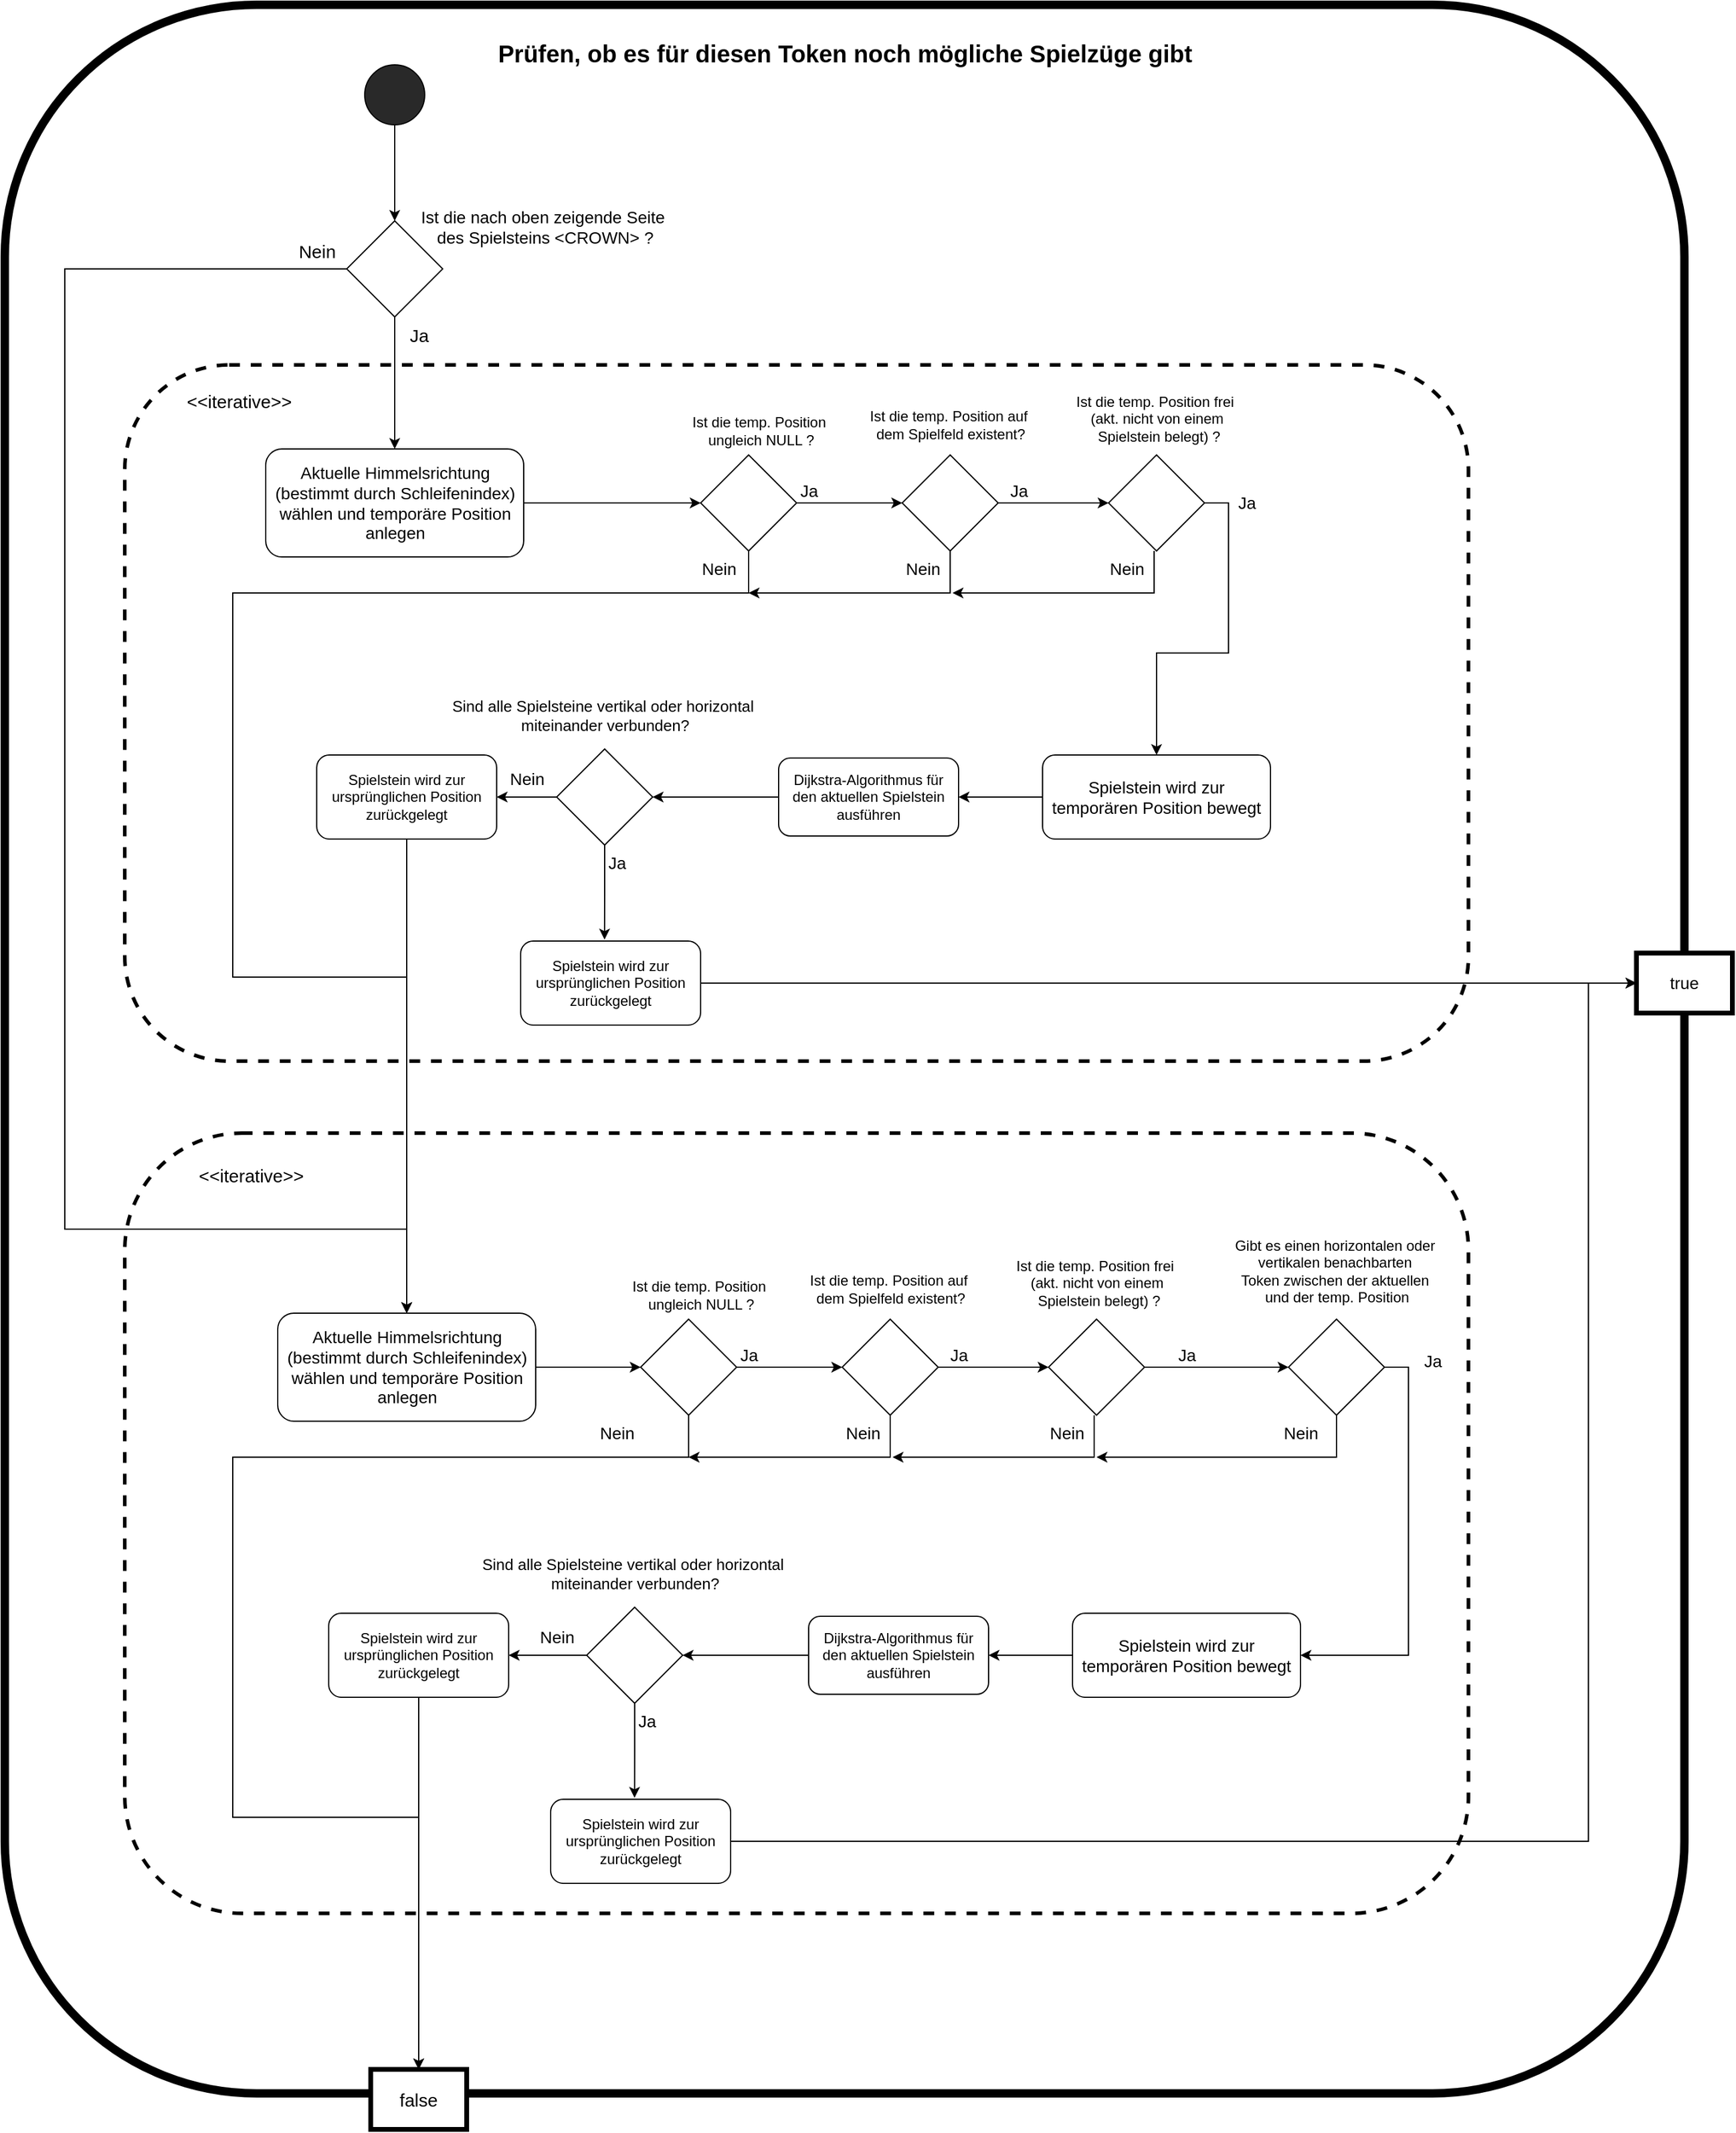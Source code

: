 <mxfile version="23.1.5" type="github">
  <diagram name="Seite-1" id="RFwwwBl6lyMIA-A_7-fm">
    <mxGraphModel dx="3585" dy="1935" grid="1" gridSize="10" guides="1" tooltips="1" connect="1" arrows="1" fold="1" page="1" pageScale="1" pageWidth="3300" pageHeight="2339" math="0" shadow="0">
      <root>
        <mxCell id="0" />
        <mxCell id="1" parent="0" />
        <mxCell id="magacXwGu4uWmQ3Y1Zsf-129" value="" style="rounded=1;whiteSpace=wrap;html=1;fillColor=none;strokeWidth=7;" parent="1" vertex="1">
          <mxGeometry x="480" y="70" width="1400" height="1740" as="geometry" />
        </mxCell>
        <mxCell id="magacXwGu4uWmQ3Y1Zsf-6" value="" style="rounded=1;whiteSpace=wrap;html=1;fillColor=none;dashed=1;strokeWidth=3;" parent="1" vertex="1">
          <mxGeometry x="580" y="370" width="1120" height="580" as="geometry" />
        </mxCell>
        <mxCell id="magacXwGu4uWmQ3Y1Zsf-5" style="edgeStyle=orthogonalEdgeStyle;rounded=0;orthogonalLoop=1;jettySize=auto;html=1;exitX=0.5;exitY=1;exitDx=0;exitDy=0;entryX=0.5;entryY=0;entryDx=0;entryDy=0;" parent="1" source="magacXwGu4uWmQ3Y1Zsf-1" target="magacXwGu4uWmQ3Y1Zsf-2" edge="1">
          <mxGeometry relative="1" as="geometry" />
        </mxCell>
        <mxCell id="magacXwGu4uWmQ3Y1Zsf-1" value="" style="ellipse;whiteSpace=wrap;html=1;aspect=fixed;fillColor=#292929;" parent="1" vertex="1">
          <mxGeometry x="780" y="120" width="50" height="50" as="geometry" />
        </mxCell>
        <mxCell id="magacXwGu4uWmQ3Y1Zsf-48" style="edgeStyle=orthogonalEdgeStyle;rounded=0;orthogonalLoop=1;jettySize=auto;html=1;exitX=0.5;exitY=1;exitDx=0;exitDy=0;" parent="1" source="magacXwGu4uWmQ3Y1Zsf-2" target="magacXwGu4uWmQ3Y1Zsf-11" edge="1">
          <mxGeometry relative="1" as="geometry" />
        </mxCell>
        <mxCell id="h4AsEunJLXNe7UgM9yFn-2" style="edgeStyle=orthogonalEdgeStyle;rounded=0;orthogonalLoop=1;jettySize=auto;html=1;exitX=0;exitY=0.5;exitDx=0;exitDy=0;entryX=0.5;entryY=0;entryDx=0;entryDy=0;" edge="1" parent="1" source="magacXwGu4uWmQ3Y1Zsf-2" target="magacXwGu4uWmQ3Y1Zsf-72">
          <mxGeometry relative="1" as="geometry">
            <Array as="points">
              <mxPoint x="530" y="290" />
              <mxPoint x="530" y="1090" />
              <mxPoint x="815" y="1090" />
            </Array>
          </mxGeometry>
        </mxCell>
        <mxCell id="magacXwGu4uWmQ3Y1Zsf-2" value="" style="rhombus;whiteSpace=wrap;html=1;" parent="1" vertex="1">
          <mxGeometry x="765" y="250" width="80" height="80" as="geometry" />
        </mxCell>
        <mxCell id="magacXwGu4uWmQ3Y1Zsf-3" value="&lt;div&gt;&lt;font style=&quot;font-size: 14px;&quot;&gt;Ist die nach oben zeigende Seite&amp;nbsp;&lt;/font&gt;&lt;/div&gt;&lt;div&gt;&lt;font style=&quot;font-size: 14px;&quot;&gt;des Spielsteins &amp;lt;CROWN&amp;gt; ?&lt;/font&gt;&lt;/div&gt;" style="text;html=1;align=center;verticalAlign=middle;resizable=0;points=[];autosize=1;strokeColor=none;fillColor=none;" parent="1" vertex="1">
          <mxGeometry x="815" y="230" width="230" height="50" as="geometry" />
        </mxCell>
        <mxCell id="magacXwGu4uWmQ3Y1Zsf-10" value="&lt;font style=&quot;font-size: 15px;&quot;&gt;&amp;lt;&amp;lt;iterative&amp;gt;&amp;gt;&lt;/font&gt;" style="text;html=1;align=center;verticalAlign=middle;resizable=0;points=[];autosize=1;strokeColor=none;fillColor=none;" parent="1" vertex="1">
          <mxGeometry x="620" y="385" width="110" height="30" as="geometry" />
        </mxCell>
        <mxCell id="magacXwGu4uWmQ3Y1Zsf-19" style="edgeStyle=orthogonalEdgeStyle;rounded=0;orthogonalLoop=1;jettySize=auto;html=1;exitX=1;exitY=0.5;exitDx=0;exitDy=0;" parent="1" source="magacXwGu4uWmQ3Y1Zsf-11" target="magacXwGu4uWmQ3Y1Zsf-13" edge="1">
          <mxGeometry relative="1" as="geometry" />
        </mxCell>
        <mxCell id="magacXwGu4uWmQ3Y1Zsf-11" value="&lt;font style=&quot;font-size: 14px;&quot;&gt;Aktuelle Himmelsrichtung (bestimmt durch Schleifenindex) wählen und temporäre Position anlegen&lt;br&gt;&lt;/font&gt;" style="rounded=1;whiteSpace=wrap;html=1;" parent="1" vertex="1">
          <mxGeometry x="697.5" y="440" width="215" height="90" as="geometry" />
        </mxCell>
        <mxCell id="magacXwGu4uWmQ3Y1Zsf-20" style="edgeStyle=orthogonalEdgeStyle;rounded=0;orthogonalLoop=1;jettySize=auto;html=1;exitX=1;exitY=0.5;exitDx=0;exitDy=0;entryX=0;entryY=0.5;entryDx=0;entryDy=0;" parent="1" source="magacXwGu4uWmQ3Y1Zsf-13" target="magacXwGu4uWmQ3Y1Zsf-15" edge="1">
          <mxGeometry relative="1" as="geometry" />
        </mxCell>
        <mxCell id="magacXwGu4uWmQ3Y1Zsf-73" style="edgeStyle=orthogonalEdgeStyle;rounded=0;orthogonalLoop=1;jettySize=auto;html=1;exitX=0.5;exitY=1;exitDx=0;exitDy=0;entryX=0.5;entryY=0;entryDx=0;entryDy=0;" parent="1" source="magacXwGu4uWmQ3Y1Zsf-13" target="magacXwGu4uWmQ3Y1Zsf-72" edge="1">
          <mxGeometry relative="1" as="geometry">
            <Array as="points">
              <mxPoint x="1100" y="560" />
              <mxPoint x="670" y="560" />
              <mxPoint x="670" y="880" />
              <mxPoint x="815" y="880" />
            </Array>
          </mxGeometry>
        </mxCell>
        <mxCell id="magacXwGu4uWmQ3Y1Zsf-13" value="" style="rhombus;whiteSpace=wrap;html=1;" parent="1" vertex="1">
          <mxGeometry x="1060" y="445" width="80" height="80" as="geometry" />
        </mxCell>
        <mxCell id="magacXwGu4uWmQ3Y1Zsf-21" style="edgeStyle=orthogonalEdgeStyle;rounded=0;orthogonalLoop=1;jettySize=auto;html=1;exitX=1;exitY=0.5;exitDx=0;exitDy=0;entryX=0;entryY=0.5;entryDx=0;entryDy=0;" parent="1" source="magacXwGu4uWmQ3Y1Zsf-15" target="magacXwGu4uWmQ3Y1Zsf-16" edge="1">
          <mxGeometry relative="1" as="geometry" />
        </mxCell>
        <mxCell id="magacXwGu4uWmQ3Y1Zsf-15" value="" style="rhombus;whiteSpace=wrap;html=1;" parent="1" vertex="1">
          <mxGeometry x="1228" y="445" width="80" height="80" as="geometry" />
        </mxCell>
        <mxCell id="magacXwGu4uWmQ3Y1Zsf-26" style="edgeStyle=orthogonalEdgeStyle;rounded=0;orthogonalLoop=1;jettySize=auto;html=1;exitX=1;exitY=0.5;exitDx=0;exitDy=0;" parent="1" source="magacXwGu4uWmQ3Y1Zsf-16" target="magacXwGu4uWmQ3Y1Zsf-22" edge="1">
          <mxGeometry relative="1" as="geometry" />
        </mxCell>
        <mxCell id="magacXwGu4uWmQ3Y1Zsf-16" value="" style="rhombus;whiteSpace=wrap;html=1;" parent="1" vertex="1">
          <mxGeometry x="1400" y="445" width="80" height="80" as="geometry" />
        </mxCell>
        <mxCell id="magacXwGu4uWmQ3Y1Zsf-25" style="edgeStyle=orthogonalEdgeStyle;rounded=0;orthogonalLoop=1;jettySize=auto;html=1;exitX=0;exitY=0.5;exitDx=0;exitDy=0;entryX=1;entryY=0.5;entryDx=0;entryDy=0;" parent="1" source="magacXwGu4uWmQ3Y1Zsf-22" target="magacXwGu4uWmQ3Y1Zsf-23" edge="1">
          <mxGeometry relative="1" as="geometry" />
        </mxCell>
        <mxCell id="magacXwGu4uWmQ3Y1Zsf-22" value="&lt;font style=&quot;font-size: 14px;&quot;&gt;Spielstein wird zur temporären Position bewegt&lt;br&gt;&lt;/font&gt;" style="rounded=1;whiteSpace=wrap;html=1;" parent="1" vertex="1">
          <mxGeometry x="1345" y="695" width="190" height="70" as="geometry" />
        </mxCell>
        <mxCell id="magacXwGu4uWmQ3Y1Zsf-23" value="Dijkstra-Algorithmus für den aktuellen Spielstein ausführen" style="rounded=1;whiteSpace=wrap;html=1;" parent="1" vertex="1">
          <mxGeometry x="1125" y="697.5" width="150" height="65" as="geometry" />
        </mxCell>
        <mxCell id="magacXwGu4uWmQ3Y1Zsf-39" style="edgeStyle=orthogonalEdgeStyle;rounded=0;orthogonalLoop=1;jettySize=auto;html=1;exitX=0;exitY=0.5;exitDx=0;exitDy=0;entryX=1;entryY=0.5;entryDx=0;entryDy=0;" parent="1" source="magacXwGu4uWmQ3Y1Zsf-27" target="magacXwGu4uWmQ3Y1Zsf-38" edge="1">
          <mxGeometry relative="1" as="geometry" />
        </mxCell>
        <mxCell id="magacXwGu4uWmQ3Y1Zsf-27" value="" style="rhombus;whiteSpace=wrap;html=1;" parent="1" vertex="1">
          <mxGeometry x="940" y="690" width="80" height="80" as="geometry" />
        </mxCell>
        <mxCell id="magacXwGu4uWmQ3Y1Zsf-28" style="edgeStyle=orthogonalEdgeStyle;rounded=0;orthogonalLoop=1;jettySize=auto;html=1;exitX=0;exitY=0.5;exitDx=0;exitDy=0;" parent="1" source="magacXwGu4uWmQ3Y1Zsf-23" edge="1">
          <mxGeometry relative="1" as="geometry">
            <mxPoint x="1020" y="730" as="targetPoint" />
          </mxGeometry>
        </mxCell>
        <mxCell id="magacXwGu4uWmQ3Y1Zsf-29" value="&lt;font style=&quot;font-size: 14px;&quot;&gt;true&lt;/font&gt;" style="rounded=0;whiteSpace=wrap;html=1;strokeWidth=4;" parent="1" vertex="1">
          <mxGeometry x="1840" y="860" width="80" height="50" as="geometry" />
        </mxCell>
        <mxCell id="magacXwGu4uWmQ3Y1Zsf-30" value="&lt;div&gt;Ist die temp. Position&amp;nbsp;&lt;/div&gt;&lt;div&gt;ungleich NULL ?&lt;/div&gt;" style="text;html=1;align=center;verticalAlign=middle;resizable=0;points=[];autosize=1;strokeColor=none;fillColor=none;" parent="1" vertex="1">
          <mxGeometry x="1040" y="405" width="140" height="40" as="geometry" />
        </mxCell>
        <mxCell id="magacXwGu4uWmQ3Y1Zsf-31" value="&lt;div&gt;Ist die temp. Position auf&amp;nbsp;&lt;/div&gt;&lt;div&gt;dem Spielfeld existent?&lt;/div&gt;" style="text;html=1;align=center;verticalAlign=middle;resizable=0;points=[];autosize=1;strokeColor=none;fillColor=none;" parent="1" vertex="1">
          <mxGeometry x="1188" y="400" width="160" height="40" as="geometry" />
        </mxCell>
        <mxCell id="magacXwGu4uWmQ3Y1Zsf-32" value="&lt;div&gt;Ist die temp. Position frei&amp;nbsp;&lt;/div&gt;&lt;div&gt;(akt. nicht von einem&lt;/div&gt;&lt;div&gt;&amp;nbsp;Spielstein belegt) ?&lt;/div&gt;" style="text;html=1;align=center;verticalAlign=middle;resizable=0;points=[];autosize=1;strokeColor=none;fillColor=none;" parent="1" vertex="1">
          <mxGeometry x="1360" y="385" width="160" height="60" as="geometry" />
        </mxCell>
        <mxCell id="magacXwGu4uWmQ3Y1Zsf-33" value="&lt;font style=&quot;font-size: 14px;&quot;&gt;Ja&lt;/font&gt;" style="text;html=1;align=center;verticalAlign=middle;resizable=0;points=[];autosize=1;strokeColor=none;fillColor=none;" parent="1" vertex="1">
          <mxGeometry x="1130" y="460" width="40" height="30" as="geometry" />
        </mxCell>
        <mxCell id="magacXwGu4uWmQ3Y1Zsf-34" value="&lt;font style=&quot;font-size: 14px;&quot;&gt;Ja&lt;/font&gt;" style="text;html=1;align=center;verticalAlign=middle;resizable=0;points=[];autosize=1;strokeColor=none;fillColor=none;" parent="1" vertex="1">
          <mxGeometry x="1305" y="460" width="40" height="30" as="geometry" />
        </mxCell>
        <mxCell id="magacXwGu4uWmQ3Y1Zsf-36" value="&lt;font style=&quot;font-size: 14px;&quot;&gt;Ja&lt;/font&gt;" style="text;html=1;align=center;verticalAlign=middle;resizable=0;points=[];autosize=1;strokeColor=none;fillColor=none;" parent="1" vertex="1">
          <mxGeometry x="1495" y="470" width="40" height="30" as="geometry" />
        </mxCell>
        <mxCell id="magacXwGu4uWmQ3Y1Zsf-37" value="&lt;div style=&quot;font-size: 13px;&quot;&gt;&lt;font style=&quot;font-size: 13px;&quot;&gt;Sind alle Spielsteine vertikal oder horizontal&amp;nbsp;&lt;/font&gt;&lt;/div&gt;&lt;div style=&quot;font-size: 13px;&quot;&gt;&lt;font style=&quot;font-size: 13px;&quot;&gt;miteinander verbunden?&lt;/font&gt;&lt;/div&gt;&lt;div style=&quot;font-size: 13px;&quot;&gt;&lt;font style=&quot;font-size: 13px;&quot;&gt;&lt;br&gt;&lt;/font&gt;&lt;/div&gt;" style="text;html=1;align=center;verticalAlign=middle;resizable=0;points=[];autosize=1;strokeColor=none;fillColor=none;" parent="1" vertex="1">
          <mxGeometry x="840" y="640" width="280" height="60" as="geometry" />
        </mxCell>
        <mxCell id="magacXwGu4uWmQ3Y1Zsf-80" style="edgeStyle=orthogonalEdgeStyle;rounded=0;orthogonalLoop=1;jettySize=auto;html=1;exitX=0.5;exitY=1;exitDx=0;exitDy=0;entryX=0.5;entryY=0;entryDx=0;entryDy=0;" parent="1" source="magacXwGu4uWmQ3Y1Zsf-38" target="magacXwGu4uWmQ3Y1Zsf-72" edge="1">
          <mxGeometry relative="1" as="geometry">
            <Array as="points">
              <mxPoint x="815" y="1040" />
              <mxPoint x="815" y="1040" />
            </Array>
          </mxGeometry>
        </mxCell>
        <mxCell id="magacXwGu4uWmQ3Y1Zsf-38" value="Spielstein wird zur ursprünglichen Position zurückgelegt" style="rounded=1;whiteSpace=wrap;html=1;" parent="1" vertex="1">
          <mxGeometry x="740" y="695" width="150" height="70" as="geometry" />
        </mxCell>
        <mxCell id="magacXwGu4uWmQ3Y1Zsf-46" style="edgeStyle=orthogonalEdgeStyle;rounded=0;orthogonalLoop=1;jettySize=auto;html=1;exitX=1;exitY=0.5;exitDx=0;exitDy=0;entryX=0;entryY=0.5;entryDx=0;entryDy=0;" parent="1" source="magacXwGu4uWmQ3Y1Zsf-40" target="magacXwGu4uWmQ3Y1Zsf-29" edge="1">
          <mxGeometry relative="1" as="geometry" />
        </mxCell>
        <mxCell id="magacXwGu4uWmQ3Y1Zsf-40" value="Spielstein wird zur ursprünglichen Position zurückgelegt" style="rounded=1;whiteSpace=wrap;html=1;" parent="1" vertex="1">
          <mxGeometry x="910" y="850" width="150" height="70" as="geometry" />
        </mxCell>
        <mxCell id="magacXwGu4uWmQ3Y1Zsf-42" style="edgeStyle=orthogonalEdgeStyle;rounded=0;orthogonalLoop=1;jettySize=auto;html=1;exitX=0.5;exitY=1;exitDx=0;exitDy=0;entryX=0.466;entryY=-0.018;entryDx=0;entryDy=0;entryPerimeter=0;" parent="1" source="magacXwGu4uWmQ3Y1Zsf-27" target="magacXwGu4uWmQ3Y1Zsf-40" edge="1">
          <mxGeometry relative="1" as="geometry" />
        </mxCell>
        <mxCell id="magacXwGu4uWmQ3Y1Zsf-43" value="" style="rounded=1;whiteSpace=wrap;html=1;fillColor=none;dashed=1;strokeWidth=3;" parent="1" vertex="1">
          <mxGeometry x="580" y="1010" width="1120" height="650" as="geometry" />
        </mxCell>
        <mxCell id="magacXwGu4uWmQ3Y1Zsf-127" style="edgeStyle=orthogonalEdgeStyle;rounded=0;orthogonalLoop=1;jettySize=auto;html=1;exitX=1;exitY=0.5;exitDx=0;exitDy=0;entryX=0;entryY=0.5;entryDx=0;entryDy=0;" parent="1" source="magacXwGu4uWmQ3Y1Zsf-72" target="magacXwGu4uWmQ3Y1Zsf-87" edge="1">
          <mxGeometry relative="1" as="geometry" />
        </mxCell>
        <mxCell id="magacXwGu4uWmQ3Y1Zsf-72" value="&lt;font style=&quot;font-size: 14px;&quot;&gt;Aktuelle Himmelsrichtung (bestimmt durch Schleifenindex) wählen und temporäre Position anlegen&lt;br&gt;&lt;/font&gt;" style="rounded=1;whiteSpace=wrap;html=1;" parent="1" vertex="1">
          <mxGeometry x="707.5" y="1160" width="215" height="90" as="geometry" />
        </mxCell>
        <mxCell id="magacXwGu4uWmQ3Y1Zsf-75" value="" style="endArrow=classic;html=1;rounded=0;exitX=0.5;exitY=1;exitDx=0;exitDy=0;" parent="1" source="magacXwGu4uWmQ3Y1Zsf-15" edge="1">
          <mxGeometry width="50" height="50" relative="1" as="geometry">
            <mxPoint x="1150" y="840" as="sourcePoint" />
            <mxPoint x="1100" y="560" as="targetPoint" />
            <Array as="points">
              <mxPoint x="1268" y="560" />
            </Array>
          </mxGeometry>
        </mxCell>
        <mxCell id="magacXwGu4uWmQ3Y1Zsf-76" value="" style="endArrow=classic;html=1;rounded=0;exitX=0.5;exitY=1;exitDx=0;exitDy=0;" parent="1" edge="1">
          <mxGeometry width="50" height="50" relative="1" as="geometry">
            <mxPoint x="1438" y="525" as="sourcePoint" />
            <mxPoint x="1270" y="560" as="targetPoint" />
            <Array as="points">
              <mxPoint x="1438" y="560" />
            </Array>
          </mxGeometry>
        </mxCell>
        <mxCell id="magacXwGu4uWmQ3Y1Zsf-77" value="&lt;font style=&quot;font-size: 14px;&quot;&gt;Nein&lt;/font&gt;" style="text;html=1;align=center;verticalAlign=middle;resizable=0;points=[];autosize=1;strokeColor=none;fillColor=none;" parent="1" vertex="1">
          <mxGeometry x="1050" y="525" width="50" height="30" as="geometry" />
        </mxCell>
        <mxCell id="magacXwGu4uWmQ3Y1Zsf-78" value="&lt;font style=&quot;font-size: 14px;&quot;&gt;Nein&lt;/font&gt;" style="text;html=1;align=center;verticalAlign=middle;resizable=0;points=[];autosize=1;strokeColor=none;fillColor=none;" parent="1" vertex="1">
          <mxGeometry x="1220" y="525" width="50" height="30" as="geometry" />
        </mxCell>
        <mxCell id="magacXwGu4uWmQ3Y1Zsf-79" value="&lt;font style=&quot;font-size: 14px;&quot;&gt;Nein&lt;/font&gt;" style="text;html=1;align=center;verticalAlign=middle;resizable=0;points=[];autosize=1;strokeColor=none;fillColor=none;" parent="1" vertex="1">
          <mxGeometry x="1390" y="525" width="50" height="30" as="geometry" />
        </mxCell>
        <mxCell id="magacXwGu4uWmQ3Y1Zsf-81" value="&lt;font style=&quot;font-size: 14px;&quot;&gt;Ja&lt;/font&gt;" style="text;html=1;align=center;verticalAlign=middle;resizable=0;points=[];autosize=1;strokeColor=none;fillColor=none;" parent="1" vertex="1">
          <mxGeometry x="970" y="770" width="40" height="30" as="geometry" />
        </mxCell>
        <mxCell id="magacXwGu4uWmQ3Y1Zsf-83" value="&lt;font style=&quot;font-size: 14px;&quot;&gt;Nein&lt;/font&gt;" style="text;html=1;align=center;verticalAlign=middle;resizable=0;points=[];autosize=1;strokeColor=none;fillColor=none;" parent="1" vertex="1">
          <mxGeometry x="890" y="700" width="50" height="30" as="geometry" />
        </mxCell>
        <mxCell id="magacXwGu4uWmQ3Y1Zsf-86" style="edgeStyle=orthogonalEdgeStyle;rounded=0;orthogonalLoop=1;jettySize=auto;html=1;exitX=1;exitY=0.5;exitDx=0;exitDy=0;entryX=0;entryY=0.5;entryDx=0;entryDy=0;" parent="1" source="magacXwGu4uWmQ3Y1Zsf-87" target="magacXwGu4uWmQ3Y1Zsf-89" edge="1">
          <mxGeometry relative="1" as="geometry" />
        </mxCell>
        <mxCell id="magacXwGu4uWmQ3Y1Zsf-125" style="edgeStyle=orthogonalEdgeStyle;rounded=0;orthogonalLoop=1;jettySize=auto;html=1;exitX=0.5;exitY=1;exitDx=0;exitDy=0;entryX=0.5;entryY=0;entryDx=0;entryDy=0;" parent="1" source="magacXwGu4uWmQ3Y1Zsf-87" target="magacXwGu4uWmQ3Y1Zsf-121" edge="1">
          <mxGeometry relative="1" as="geometry">
            <Array as="points">
              <mxPoint x="1050" y="1280" />
              <mxPoint x="670" y="1280" />
              <mxPoint x="670" y="1580" />
              <mxPoint x="825" y="1580" />
            </Array>
          </mxGeometry>
        </mxCell>
        <mxCell id="magacXwGu4uWmQ3Y1Zsf-87" value="" style="rhombus;whiteSpace=wrap;html=1;" parent="1" vertex="1">
          <mxGeometry x="1010" y="1165" width="80" height="80" as="geometry" />
        </mxCell>
        <mxCell id="magacXwGu4uWmQ3Y1Zsf-88" style="edgeStyle=orthogonalEdgeStyle;rounded=0;orthogonalLoop=1;jettySize=auto;html=1;exitX=1;exitY=0.5;exitDx=0;exitDy=0;entryX=0;entryY=0.5;entryDx=0;entryDy=0;" parent="1" source="magacXwGu4uWmQ3Y1Zsf-89" target="magacXwGu4uWmQ3Y1Zsf-91" edge="1">
          <mxGeometry relative="1" as="geometry" />
        </mxCell>
        <mxCell id="magacXwGu4uWmQ3Y1Zsf-89" value="" style="rhombus;whiteSpace=wrap;html=1;" parent="1" vertex="1">
          <mxGeometry x="1178" y="1165" width="80" height="80" as="geometry" />
        </mxCell>
        <mxCell id="magacXwGu4uWmQ3Y1Zsf-117" style="edgeStyle=orthogonalEdgeStyle;rounded=0;orthogonalLoop=1;jettySize=auto;html=1;exitX=1;exitY=0.5;exitDx=0;exitDy=0;entryX=0;entryY=0.5;entryDx=0;entryDy=0;" parent="1" source="magacXwGu4uWmQ3Y1Zsf-91" target="magacXwGu4uWmQ3Y1Zsf-115" edge="1">
          <mxGeometry relative="1" as="geometry" />
        </mxCell>
        <mxCell id="magacXwGu4uWmQ3Y1Zsf-91" value="" style="rhombus;whiteSpace=wrap;html=1;" parent="1" vertex="1">
          <mxGeometry x="1350" y="1165" width="80" height="80" as="geometry" />
        </mxCell>
        <mxCell id="magacXwGu4uWmQ3Y1Zsf-92" style="edgeStyle=orthogonalEdgeStyle;rounded=0;orthogonalLoop=1;jettySize=auto;html=1;exitX=0;exitY=0.5;exitDx=0;exitDy=0;entryX=1;entryY=0.5;entryDx=0;entryDy=0;" parent="1" source="magacXwGu4uWmQ3Y1Zsf-93" target="magacXwGu4uWmQ3Y1Zsf-94" edge="1">
          <mxGeometry relative="1" as="geometry" />
        </mxCell>
        <mxCell id="magacXwGu4uWmQ3Y1Zsf-93" value="&lt;font style=&quot;font-size: 14px;&quot;&gt;Spielstein wird zur temporären Position bewegt&lt;br&gt;&lt;/font&gt;" style="rounded=1;whiteSpace=wrap;html=1;" parent="1" vertex="1">
          <mxGeometry x="1370" y="1410" width="190" height="70" as="geometry" />
        </mxCell>
        <mxCell id="magacXwGu4uWmQ3Y1Zsf-94" value="Dijkstra-Algorithmus für den aktuellen Spielstein ausführen" style="rounded=1;whiteSpace=wrap;html=1;" parent="1" vertex="1">
          <mxGeometry x="1150" y="1412.5" width="150" height="65" as="geometry" />
        </mxCell>
        <mxCell id="magacXwGu4uWmQ3Y1Zsf-95" style="edgeStyle=orthogonalEdgeStyle;rounded=0;orthogonalLoop=1;jettySize=auto;html=1;exitX=0;exitY=0.5;exitDx=0;exitDy=0;entryX=1;entryY=0.5;entryDx=0;entryDy=0;" parent="1" source="magacXwGu4uWmQ3Y1Zsf-96" target="magacXwGu4uWmQ3Y1Zsf-105" edge="1">
          <mxGeometry relative="1" as="geometry" />
        </mxCell>
        <mxCell id="magacXwGu4uWmQ3Y1Zsf-96" value="" style="rhombus;whiteSpace=wrap;html=1;" parent="1" vertex="1">
          <mxGeometry x="965" y="1405" width="80" height="80" as="geometry" />
        </mxCell>
        <mxCell id="magacXwGu4uWmQ3Y1Zsf-97" style="edgeStyle=orthogonalEdgeStyle;rounded=0;orthogonalLoop=1;jettySize=auto;html=1;exitX=0;exitY=0.5;exitDx=0;exitDy=0;" parent="1" source="magacXwGu4uWmQ3Y1Zsf-94" edge="1">
          <mxGeometry relative="1" as="geometry">
            <mxPoint x="1045" y="1445" as="targetPoint" />
          </mxGeometry>
        </mxCell>
        <mxCell id="magacXwGu4uWmQ3Y1Zsf-98" value="&lt;div&gt;Ist die temp. Position&amp;nbsp;&lt;/div&gt;&lt;div&gt;ungleich NULL ?&lt;/div&gt;" style="text;html=1;align=center;verticalAlign=middle;resizable=0;points=[];autosize=1;strokeColor=none;fillColor=none;" parent="1" vertex="1">
          <mxGeometry x="990" y="1125" width="140" height="40" as="geometry" />
        </mxCell>
        <mxCell id="magacXwGu4uWmQ3Y1Zsf-99" value="&lt;div&gt;Ist die temp. Position auf&amp;nbsp;&lt;/div&gt;&lt;div&gt;dem Spielfeld existent?&lt;/div&gt;" style="text;html=1;align=center;verticalAlign=middle;resizable=0;points=[];autosize=1;strokeColor=none;fillColor=none;" parent="1" vertex="1">
          <mxGeometry x="1138" y="1120" width="160" height="40" as="geometry" />
        </mxCell>
        <mxCell id="magacXwGu4uWmQ3Y1Zsf-100" value="&lt;div&gt;Ist die temp. Position frei&amp;nbsp;&lt;/div&gt;&lt;div&gt;(akt. nicht von einem&lt;/div&gt;&lt;div&gt;&amp;nbsp;Spielstein belegt) ?&lt;/div&gt;" style="text;html=1;align=center;verticalAlign=middle;resizable=0;points=[];autosize=1;strokeColor=none;fillColor=none;" parent="1" vertex="1">
          <mxGeometry x="1310" y="1105" width="160" height="60" as="geometry" />
        </mxCell>
        <mxCell id="magacXwGu4uWmQ3Y1Zsf-101" value="&lt;font style=&quot;font-size: 14px;&quot;&gt;Ja&lt;/font&gt;" style="text;html=1;align=center;verticalAlign=middle;resizable=0;points=[];autosize=1;strokeColor=none;fillColor=none;" parent="1" vertex="1">
          <mxGeometry x="1080" y="1180" width="40" height="30" as="geometry" />
        </mxCell>
        <mxCell id="magacXwGu4uWmQ3Y1Zsf-102" value="&lt;font style=&quot;font-size: 14px;&quot;&gt;Ja&lt;/font&gt;" style="text;html=1;align=center;verticalAlign=middle;resizable=0;points=[];autosize=1;strokeColor=none;fillColor=none;" parent="1" vertex="1">
          <mxGeometry x="1255" y="1180" width="40" height="30" as="geometry" />
        </mxCell>
        <mxCell id="magacXwGu4uWmQ3Y1Zsf-103" value="&lt;font style=&quot;font-size: 14px;&quot;&gt;Ja&lt;/font&gt;" style="text;html=1;align=center;verticalAlign=middle;resizable=0;points=[];autosize=1;strokeColor=none;fillColor=none;" parent="1" vertex="1">
          <mxGeometry x="1445" y="1180" width="40" height="30" as="geometry" />
        </mxCell>
        <mxCell id="magacXwGu4uWmQ3Y1Zsf-104" value="&lt;div style=&quot;font-size: 13px;&quot;&gt;&lt;font style=&quot;font-size: 13px;&quot;&gt;Sind alle Spielsteine vertikal oder horizontal&amp;nbsp;&lt;/font&gt;&lt;/div&gt;&lt;div style=&quot;font-size: 13px;&quot;&gt;&lt;font style=&quot;font-size: 13px;&quot;&gt;miteinander verbunden?&lt;/font&gt;&lt;/div&gt;&lt;div style=&quot;font-size: 13px;&quot;&gt;&lt;font style=&quot;font-size: 13px;&quot;&gt;&lt;br&gt;&lt;/font&gt;&lt;/div&gt;" style="text;html=1;align=center;verticalAlign=middle;resizable=0;points=[];autosize=1;strokeColor=none;fillColor=none;" parent="1" vertex="1">
          <mxGeometry x="865" y="1355" width="280" height="60" as="geometry" />
        </mxCell>
        <mxCell id="magacXwGu4uWmQ3Y1Zsf-126" style="edgeStyle=orthogonalEdgeStyle;rounded=0;orthogonalLoop=1;jettySize=auto;html=1;exitX=0.5;exitY=1;exitDx=0;exitDy=0;" parent="1" source="magacXwGu4uWmQ3Y1Zsf-105" target="magacXwGu4uWmQ3Y1Zsf-121" edge="1">
          <mxGeometry relative="1" as="geometry">
            <Array as="points">
              <mxPoint x="825" y="1480" />
            </Array>
          </mxGeometry>
        </mxCell>
        <mxCell id="magacXwGu4uWmQ3Y1Zsf-105" value="Spielstein wird zur ursprünglichen Position zurückgelegt" style="rounded=1;whiteSpace=wrap;html=1;" parent="1" vertex="1">
          <mxGeometry x="750" y="1410" width="150" height="70" as="geometry" />
        </mxCell>
        <mxCell id="magacXwGu4uWmQ3Y1Zsf-120" style="edgeStyle=orthogonalEdgeStyle;rounded=0;orthogonalLoop=1;jettySize=auto;html=1;exitX=1;exitY=0.5;exitDx=0;exitDy=0;entryX=0;entryY=0.5;entryDx=0;entryDy=0;" parent="1" source="magacXwGu4uWmQ3Y1Zsf-106" target="magacXwGu4uWmQ3Y1Zsf-29" edge="1">
          <mxGeometry relative="1" as="geometry">
            <Array as="points">
              <mxPoint x="1800" y="1600" />
              <mxPoint x="1800" y="885" />
            </Array>
          </mxGeometry>
        </mxCell>
        <mxCell id="magacXwGu4uWmQ3Y1Zsf-106" value="Spielstein wird zur ursprünglichen Position zurückgelegt" style="rounded=1;whiteSpace=wrap;html=1;" parent="1" vertex="1">
          <mxGeometry x="935" y="1565" width="150" height="70" as="geometry" />
        </mxCell>
        <mxCell id="magacXwGu4uWmQ3Y1Zsf-107" style="edgeStyle=orthogonalEdgeStyle;rounded=0;orthogonalLoop=1;jettySize=auto;html=1;exitX=0.5;exitY=1;exitDx=0;exitDy=0;entryX=0.466;entryY=-0.018;entryDx=0;entryDy=0;entryPerimeter=0;" parent="1" source="magacXwGu4uWmQ3Y1Zsf-96" target="magacXwGu4uWmQ3Y1Zsf-106" edge="1">
          <mxGeometry relative="1" as="geometry" />
        </mxCell>
        <mxCell id="magacXwGu4uWmQ3Y1Zsf-108" value="" style="endArrow=classic;html=1;rounded=0;exitX=0.5;exitY=1;exitDx=0;exitDy=0;" parent="1" source="magacXwGu4uWmQ3Y1Zsf-89" edge="1">
          <mxGeometry width="50" height="50" relative="1" as="geometry">
            <mxPoint x="1100" y="1560" as="sourcePoint" />
            <mxPoint x="1050" y="1280" as="targetPoint" />
            <Array as="points">
              <mxPoint x="1218" y="1280" />
            </Array>
          </mxGeometry>
        </mxCell>
        <mxCell id="magacXwGu4uWmQ3Y1Zsf-109" value="" style="endArrow=classic;html=1;rounded=0;exitX=0.5;exitY=1;exitDx=0;exitDy=0;" parent="1" edge="1">
          <mxGeometry width="50" height="50" relative="1" as="geometry">
            <mxPoint x="1388" y="1245" as="sourcePoint" />
            <mxPoint x="1220" y="1280" as="targetPoint" />
            <Array as="points">
              <mxPoint x="1388" y="1280" />
            </Array>
          </mxGeometry>
        </mxCell>
        <mxCell id="magacXwGu4uWmQ3Y1Zsf-110" value="&lt;font style=&quot;font-size: 14px;&quot;&gt;Nein&lt;/font&gt;" style="text;html=1;align=center;verticalAlign=middle;resizable=0;points=[];autosize=1;strokeColor=none;fillColor=none;" parent="1" vertex="1">
          <mxGeometry x="965" y="1245" width="50" height="30" as="geometry" />
        </mxCell>
        <mxCell id="magacXwGu4uWmQ3Y1Zsf-111" value="&lt;font style=&quot;font-size: 14px;&quot;&gt;Nein&lt;/font&gt;" style="text;html=1;align=center;verticalAlign=middle;resizable=0;points=[];autosize=1;strokeColor=none;fillColor=none;" parent="1" vertex="1">
          <mxGeometry x="1170" y="1245" width="50" height="30" as="geometry" />
        </mxCell>
        <mxCell id="magacXwGu4uWmQ3Y1Zsf-112" value="&lt;font style=&quot;font-size: 14px;&quot;&gt;Nein&lt;/font&gt;" style="text;html=1;align=center;verticalAlign=middle;resizable=0;points=[];autosize=1;strokeColor=none;fillColor=none;" parent="1" vertex="1">
          <mxGeometry x="1340" y="1245" width="50" height="30" as="geometry" />
        </mxCell>
        <mxCell id="magacXwGu4uWmQ3Y1Zsf-113" value="&lt;font style=&quot;font-size: 14px;&quot;&gt;Ja&lt;/font&gt;" style="text;html=1;align=center;verticalAlign=middle;resizable=0;points=[];autosize=1;strokeColor=none;fillColor=none;" parent="1" vertex="1">
          <mxGeometry x="995" y="1485" width="40" height="30" as="geometry" />
        </mxCell>
        <mxCell id="magacXwGu4uWmQ3Y1Zsf-114" value="&lt;font style=&quot;font-size: 14px;&quot;&gt;Nein&lt;/font&gt;" style="text;html=1;align=center;verticalAlign=middle;resizable=0;points=[];autosize=1;strokeColor=none;fillColor=none;" parent="1" vertex="1">
          <mxGeometry x="915" y="1415" width="50" height="30" as="geometry" />
        </mxCell>
        <mxCell id="magacXwGu4uWmQ3Y1Zsf-118" style="edgeStyle=orthogonalEdgeStyle;rounded=0;orthogonalLoop=1;jettySize=auto;html=1;exitX=1;exitY=0.5;exitDx=0;exitDy=0;entryX=1;entryY=0.5;entryDx=0;entryDy=0;" parent="1" source="magacXwGu4uWmQ3Y1Zsf-115" target="magacXwGu4uWmQ3Y1Zsf-93" edge="1">
          <mxGeometry relative="1" as="geometry" />
        </mxCell>
        <mxCell id="magacXwGu4uWmQ3Y1Zsf-115" value="" style="rhombus;whiteSpace=wrap;html=1;" parent="1" vertex="1">
          <mxGeometry x="1550" y="1165" width="80" height="80" as="geometry" />
        </mxCell>
        <mxCell id="magacXwGu4uWmQ3Y1Zsf-116" value="&lt;div&gt;Gibt es einen horizontalen oder&amp;nbsp;&lt;/div&gt;&lt;div&gt;vertikalen benachbarten&amp;nbsp;&lt;/div&gt;&lt;div&gt;Token zwischen der aktuellen&amp;nbsp;&lt;/div&gt;&lt;div&gt;und der temp. Position&lt;br&gt;&lt;/div&gt;" style="text;html=1;align=center;verticalAlign=middle;resizable=0;points=[];autosize=1;strokeColor=none;fillColor=none;" parent="1" vertex="1">
          <mxGeometry x="1490" y="1090" width="200" height="70" as="geometry" />
        </mxCell>
        <mxCell id="magacXwGu4uWmQ3Y1Zsf-119" value="&lt;font style=&quot;font-size: 14px;&quot;&gt;Ja&lt;/font&gt;" style="text;html=1;align=center;verticalAlign=middle;resizable=0;points=[];autosize=1;strokeColor=none;fillColor=none;" parent="1" vertex="1">
          <mxGeometry x="1650" y="1185" width="40" height="30" as="geometry" />
        </mxCell>
        <mxCell id="magacXwGu4uWmQ3Y1Zsf-121" value="&lt;font style=&quot;font-size: 15px;&quot;&gt;false&lt;/font&gt;" style="rounded=0;whiteSpace=wrap;html=1;strokeWidth=4;" parent="1" vertex="1">
          <mxGeometry x="785" y="1790" width="80" height="50" as="geometry" />
        </mxCell>
        <mxCell id="magacXwGu4uWmQ3Y1Zsf-123" value="" style="endArrow=classic;html=1;rounded=0;exitX=0.5;exitY=1;exitDx=0;exitDy=0;" parent="1" source="magacXwGu4uWmQ3Y1Zsf-115" edge="1">
          <mxGeometry width="50" height="50" relative="1" as="geometry">
            <mxPoint x="1588" y="1245" as="sourcePoint" />
            <mxPoint x="1390" y="1280" as="targetPoint" />
            <Array as="points">
              <mxPoint x="1590" y="1280" />
            </Array>
          </mxGeometry>
        </mxCell>
        <mxCell id="magacXwGu4uWmQ3Y1Zsf-124" value="&lt;font style=&quot;font-size: 14px;&quot;&gt;Nein&lt;/font&gt;" style="text;html=1;align=center;verticalAlign=middle;resizable=0;points=[];autosize=1;strokeColor=none;fillColor=none;" parent="1" vertex="1">
          <mxGeometry x="1535" y="1245" width="50" height="30" as="geometry" />
        </mxCell>
        <mxCell id="magacXwGu4uWmQ3Y1Zsf-128" value="&lt;font style=&quot;font-size: 15px;&quot;&gt;&amp;lt;&amp;lt;iterative&amp;gt;&amp;gt;&lt;/font&gt;" style="text;html=1;align=center;verticalAlign=middle;resizable=0;points=[];autosize=1;strokeColor=none;fillColor=none;" parent="1" vertex="1">
          <mxGeometry x="630" y="1030" width="110" height="30" as="geometry" />
        </mxCell>
        <mxCell id="magacXwGu4uWmQ3Y1Zsf-130" value="&lt;font style=&quot;font-size: 20px;&quot;&gt;&lt;b&gt;Prüfen, ob es für diesen Token noch mögliche Spielzüge gibt&lt;br&gt;&lt;/b&gt;&lt;/font&gt;" style="text;html=1;align=center;verticalAlign=middle;resizable=0;points=[];autosize=1;strokeColor=none;fillColor=none;" parent="1" vertex="1">
          <mxGeometry x="880" y="90" width="600" height="40" as="geometry" />
        </mxCell>
        <mxCell id="h4AsEunJLXNe7UgM9yFn-1" value="&lt;div style=&quot;font-size: 13px;&quot;&gt;&lt;font style=&quot;font-size: 15px;&quot;&gt;Ja&lt;/font&gt;&lt;/div&gt;" style="text;html=1;align=center;verticalAlign=middle;resizable=0;points=[];autosize=1;strokeColor=none;fillColor=none;" vertex="1" parent="1">
          <mxGeometry x="805" y="330" width="40" height="30" as="geometry" />
        </mxCell>
        <mxCell id="h4AsEunJLXNe7UgM9yFn-3" value="&lt;font style=&quot;font-size: 15px;&quot;&gt;Nein&lt;/font&gt;" style="text;html=1;align=center;verticalAlign=middle;resizable=0;points=[];autosize=1;strokeColor=none;fillColor=none;" vertex="1" parent="1">
          <mxGeometry x="715" y="260" width="50" height="30" as="geometry" />
        </mxCell>
      </root>
    </mxGraphModel>
  </diagram>
</mxfile>
